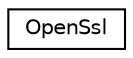 digraph "Graphical Class Hierarchy"
{
  edge [fontname="Helvetica",fontsize="10",labelfontname="Helvetica",labelfontsize="10"];
  node [fontname="Helvetica",fontsize="10",shape=record];
  rankdir="LR";
  Node1 [label="OpenSsl",height=0.2,width=0.4,color="black", fillcolor="white", style="filled",URL="$class_cake_1_1_utility_1_1_crypto_1_1_open_ssl.html"];
}

